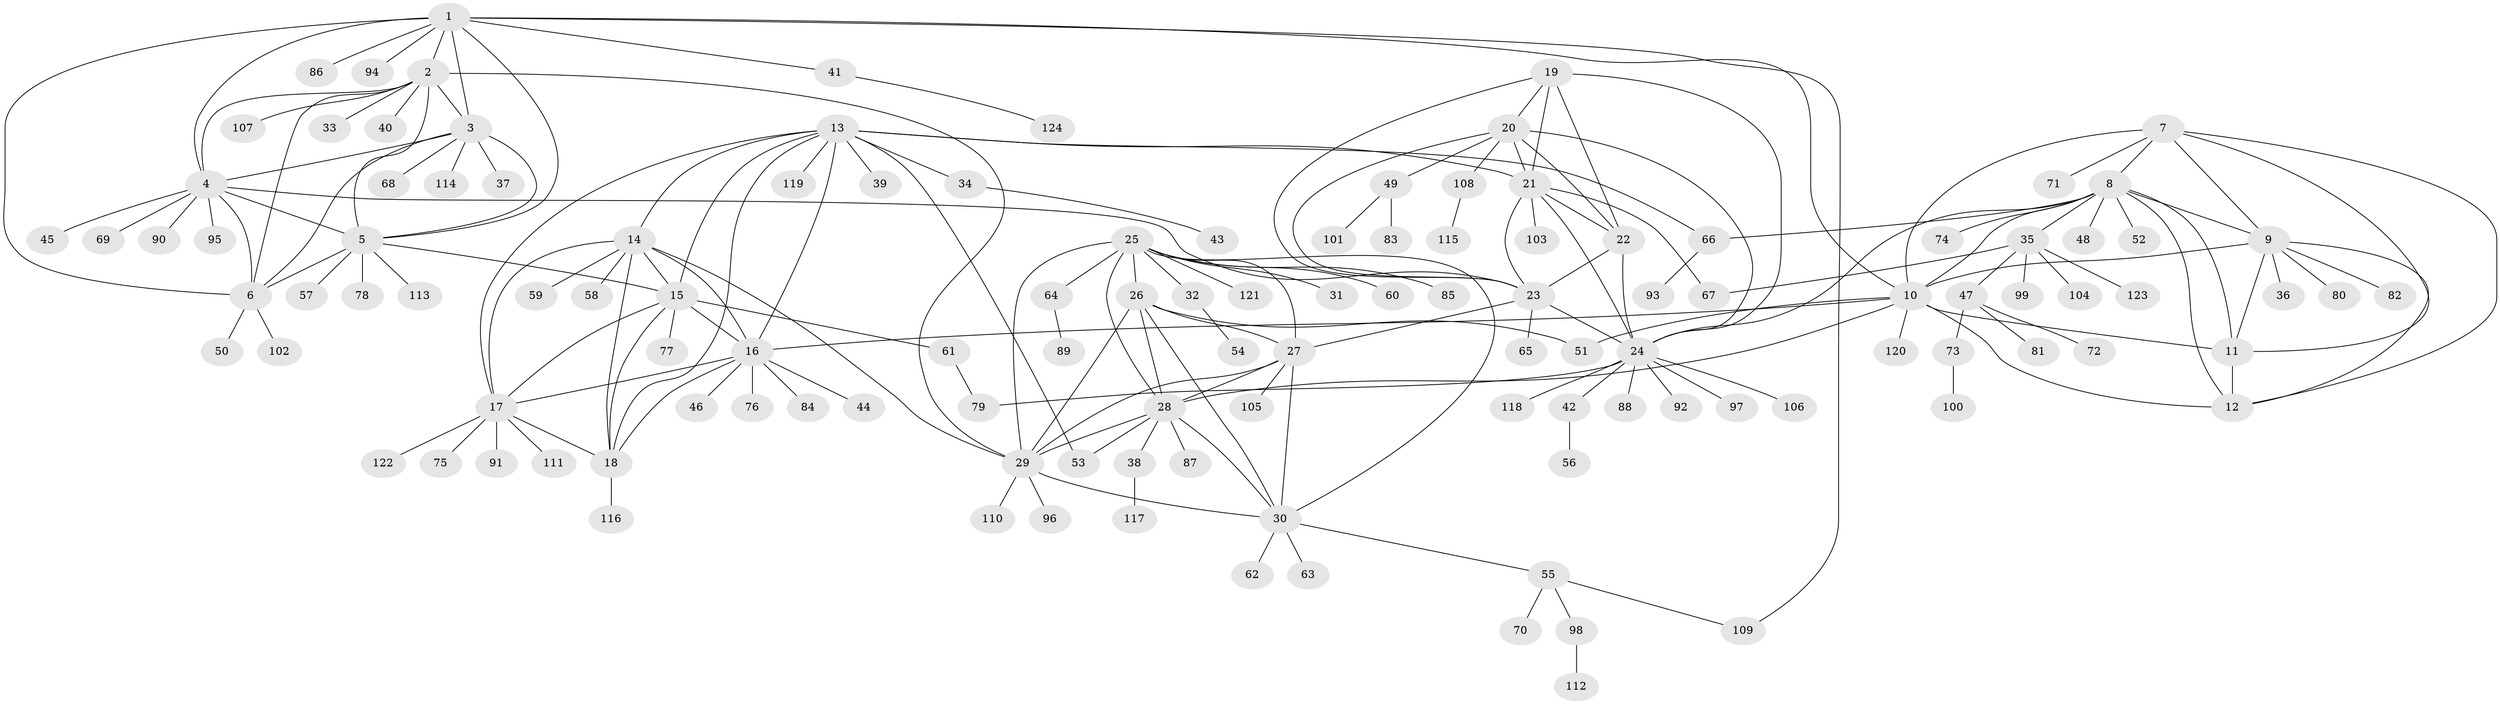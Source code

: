 // Generated by graph-tools (version 1.1) at 2025/37/03/09/25 02:37:21]
// undirected, 124 vertices, 185 edges
graph export_dot {
graph [start="1"]
  node [color=gray90,style=filled];
  1;
  2;
  3;
  4;
  5;
  6;
  7;
  8;
  9;
  10;
  11;
  12;
  13;
  14;
  15;
  16;
  17;
  18;
  19;
  20;
  21;
  22;
  23;
  24;
  25;
  26;
  27;
  28;
  29;
  30;
  31;
  32;
  33;
  34;
  35;
  36;
  37;
  38;
  39;
  40;
  41;
  42;
  43;
  44;
  45;
  46;
  47;
  48;
  49;
  50;
  51;
  52;
  53;
  54;
  55;
  56;
  57;
  58;
  59;
  60;
  61;
  62;
  63;
  64;
  65;
  66;
  67;
  68;
  69;
  70;
  71;
  72;
  73;
  74;
  75;
  76;
  77;
  78;
  79;
  80;
  81;
  82;
  83;
  84;
  85;
  86;
  87;
  88;
  89;
  90;
  91;
  92;
  93;
  94;
  95;
  96;
  97;
  98;
  99;
  100;
  101;
  102;
  103;
  104;
  105;
  106;
  107;
  108;
  109;
  110;
  111;
  112;
  113;
  114;
  115;
  116;
  117;
  118;
  119;
  120;
  121;
  122;
  123;
  124;
  1 -- 2;
  1 -- 3;
  1 -- 4;
  1 -- 5;
  1 -- 6;
  1 -- 10;
  1 -- 41;
  1 -- 86;
  1 -- 94;
  1 -- 109;
  2 -- 3;
  2 -- 4;
  2 -- 5;
  2 -- 6;
  2 -- 29;
  2 -- 33;
  2 -- 40;
  2 -- 107;
  3 -- 4;
  3 -- 5;
  3 -- 6;
  3 -- 37;
  3 -- 68;
  3 -- 114;
  4 -- 5;
  4 -- 6;
  4 -- 23;
  4 -- 45;
  4 -- 69;
  4 -- 90;
  4 -- 95;
  5 -- 6;
  5 -- 15;
  5 -- 57;
  5 -- 78;
  5 -- 113;
  6 -- 50;
  6 -- 102;
  7 -- 8;
  7 -- 9;
  7 -- 10;
  7 -- 11;
  7 -- 12;
  7 -- 71;
  8 -- 9;
  8 -- 10;
  8 -- 11;
  8 -- 12;
  8 -- 24;
  8 -- 35;
  8 -- 48;
  8 -- 52;
  8 -- 66;
  8 -- 74;
  9 -- 10;
  9 -- 11;
  9 -- 12;
  9 -- 36;
  9 -- 80;
  9 -- 82;
  10 -- 11;
  10 -- 12;
  10 -- 16;
  10 -- 28;
  10 -- 51;
  10 -- 120;
  11 -- 12;
  13 -- 14;
  13 -- 15;
  13 -- 16;
  13 -- 17;
  13 -- 18;
  13 -- 21;
  13 -- 34;
  13 -- 39;
  13 -- 53;
  13 -- 66;
  13 -- 119;
  14 -- 15;
  14 -- 16;
  14 -- 17;
  14 -- 18;
  14 -- 29;
  14 -- 58;
  14 -- 59;
  15 -- 16;
  15 -- 17;
  15 -- 18;
  15 -- 61;
  15 -- 77;
  16 -- 17;
  16 -- 18;
  16 -- 44;
  16 -- 46;
  16 -- 76;
  16 -- 84;
  17 -- 18;
  17 -- 75;
  17 -- 91;
  17 -- 111;
  17 -- 122;
  18 -- 116;
  19 -- 20;
  19 -- 21;
  19 -- 22;
  19 -- 23;
  19 -- 24;
  20 -- 21;
  20 -- 22;
  20 -- 23;
  20 -- 24;
  20 -- 49;
  20 -- 108;
  21 -- 22;
  21 -- 23;
  21 -- 24;
  21 -- 67;
  21 -- 103;
  22 -- 23;
  22 -- 24;
  23 -- 24;
  23 -- 27;
  23 -- 65;
  24 -- 42;
  24 -- 79;
  24 -- 88;
  24 -- 92;
  24 -- 97;
  24 -- 106;
  24 -- 118;
  25 -- 26;
  25 -- 27;
  25 -- 28;
  25 -- 29;
  25 -- 30;
  25 -- 31;
  25 -- 32;
  25 -- 60;
  25 -- 64;
  25 -- 85;
  25 -- 121;
  26 -- 27;
  26 -- 28;
  26 -- 29;
  26 -- 30;
  26 -- 51;
  27 -- 28;
  27 -- 29;
  27 -- 30;
  27 -- 105;
  28 -- 29;
  28 -- 30;
  28 -- 38;
  28 -- 53;
  28 -- 87;
  29 -- 30;
  29 -- 96;
  29 -- 110;
  30 -- 55;
  30 -- 62;
  30 -- 63;
  32 -- 54;
  34 -- 43;
  35 -- 47;
  35 -- 67;
  35 -- 99;
  35 -- 104;
  35 -- 123;
  38 -- 117;
  41 -- 124;
  42 -- 56;
  47 -- 72;
  47 -- 73;
  47 -- 81;
  49 -- 83;
  49 -- 101;
  55 -- 70;
  55 -- 98;
  55 -- 109;
  61 -- 79;
  64 -- 89;
  66 -- 93;
  73 -- 100;
  98 -- 112;
  108 -- 115;
}
